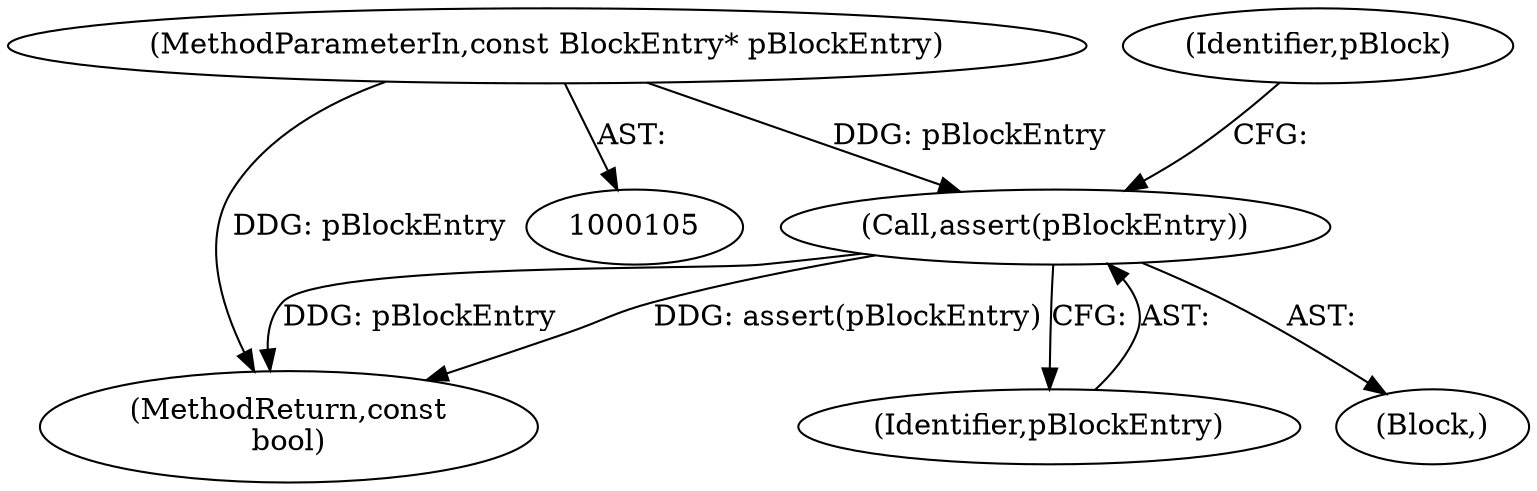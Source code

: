 digraph "0_Android_04839626ed859623901ebd3a5fd483982186b59d_213@API" {
"1000108" [label="(Call,assert(pBlockEntry))"];
"1000106" [label="(MethodParameterIn,const BlockEntry* pBlockEntry)"];
"1000134" [label="(MethodReturn,const\nbool)"];
"1000108" [label="(Call,assert(pBlockEntry))"];
"1000109" [label="(Identifier,pBlockEntry)"];
"1000107" [label="(Block,)"];
"1000111" [label="(Identifier,pBlock)"];
"1000106" [label="(MethodParameterIn,const BlockEntry* pBlockEntry)"];
"1000108" -> "1000107"  [label="AST: "];
"1000108" -> "1000109"  [label="CFG: "];
"1000109" -> "1000108"  [label="AST: "];
"1000111" -> "1000108"  [label="CFG: "];
"1000108" -> "1000134"  [label="DDG: assert(pBlockEntry)"];
"1000108" -> "1000134"  [label="DDG: pBlockEntry"];
"1000106" -> "1000108"  [label="DDG: pBlockEntry"];
"1000106" -> "1000105"  [label="AST: "];
"1000106" -> "1000134"  [label="DDG: pBlockEntry"];
}
